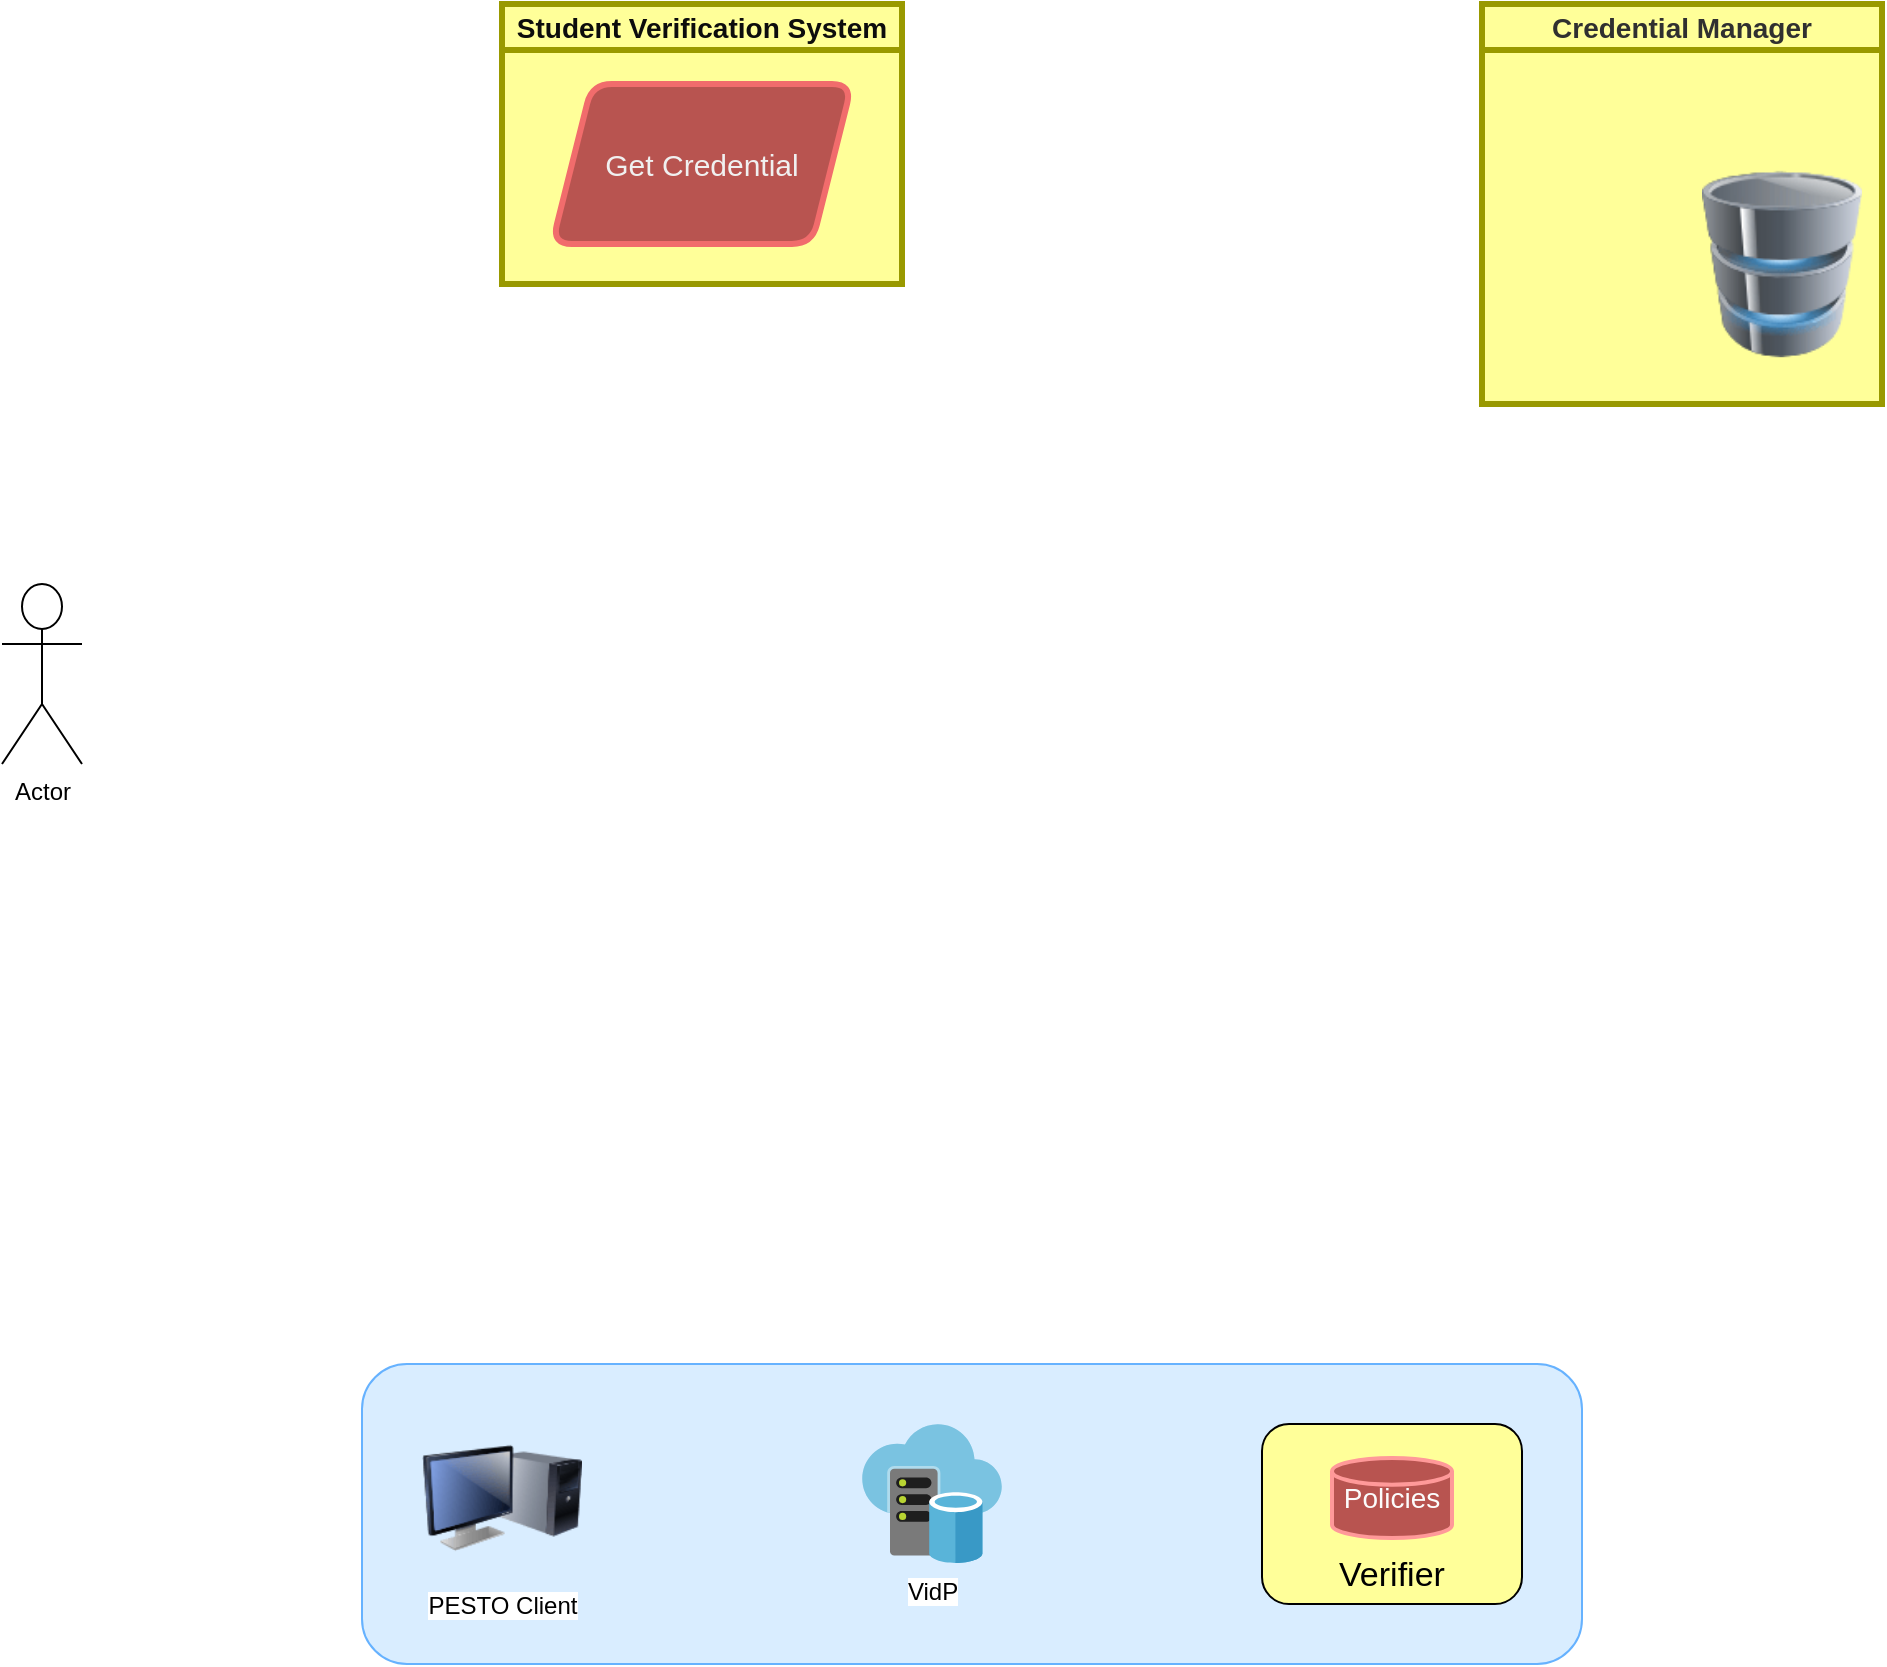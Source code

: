 <mxfile version="22.1.2" type="github">
  <diagram id="C5RBs43oDa-KdzZeNtuy" name="Page-1">
    <mxGraphModel dx="863" dy="777" grid="1" gridSize="10" guides="1" tooltips="1" connect="1" arrows="1" fold="1" page="1" pageScale="1" pageWidth="1169" pageHeight="1654" math="0" shadow="0">
      <root>
        <mxCell id="WIyWlLk6GJQsqaUBKTNV-0" />
        <mxCell id="WIyWlLk6GJQsqaUBKTNV-1" parent="WIyWlLk6GJQsqaUBKTNV-0" />
        <mxCell id="us27jVsJSp4dY-AdVtNz-0" value="Actor" style="shape=umlActor;verticalLabelPosition=bottom;verticalAlign=top;html=1;outlineConnect=0;shadow=0;align=center;" vertex="1" parent="WIyWlLk6GJQsqaUBKTNV-1">
          <mxGeometry x="80" y="450" width="40" height="90" as="geometry" />
        </mxCell>
        <mxCell id="us27jVsJSp4dY-AdVtNz-13" value="Student Verification System" style="swimlane;whiteSpace=wrap;html=1;fillColor=#FFFF99;gradientColor=none;swimlaneFillColor=#FFFF99;fontColor=#0D0D0D;fontSize=14;strokeColor=#999900;strokeWidth=3;" vertex="1" parent="WIyWlLk6GJQsqaUBKTNV-1">
          <mxGeometry x="330" y="160" width="200" height="140" as="geometry" />
        </mxCell>
        <mxCell id="us27jVsJSp4dY-AdVtNz-14" value="Get Credential" style="shape=parallelogram;perimeter=parallelogramPerimeter;fixedSize=1;strokeColor=#F16C6C;spacingBottom=0;labelBackgroundColor=none;labelBorderColor=none;whiteSpace=wrap;html=1;fillColor=#B85450;fontSize=15;strokeWidth=3;fontColor=#F0F0F0;perimeterSpacing=0;rounded=1;" vertex="1" parent="us27jVsJSp4dY-AdVtNz-13">
          <mxGeometry x="25" y="40" width="150" height="80" as="geometry" />
        </mxCell>
        <mxCell id="us27jVsJSp4dY-AdVtNz-15" value="" style="rounded=1;whiteSpace=wrap;html=1;fillColor=#D9EDFF;strokeColor=#66B2FF;" vertex="1" parent="WIyWlLk6GJQsqaUBKTNV-1">
          <mxGeometry x="260" y="840" width="610" height="150" as="geometry" />
        </mxCell>
        <mxCell id="us27jVsJSp4dY-AdVtNz-16" value="PESTO Client" style="image;html=1;image=img/lib/clip_art/computers/Monitor_Tower_128x128.png" vertex="1" parent="WIyWlLk6GJQsqaUBKTNV-1">
          <mxGeometry x="290" y="867" width="80" height="80" as="geometry" />
        </mxCell>
        <mxCell id="us27jVsJSp4dY-AdVtNz-18" value="VidP" style="image;sketch=0;aspect=fixed;html=1;points=[];align=center;fontSize=12;image=img/lib/mscae/Virtual_Datacenter.svg;" vertex="1" parent="WIyWlLk6GJQsqaUBKTNV-1">
          <mxGeometry x="510" y="870" width="70" height="70" as="geometry" />
        </mxCell>
        <mxCell id="us27jVsJSp4dY-AdVtNz-19" value="&lt;br&gt;&lt;br&gt;&lt;br&gt;Verifier" style="rounded=1;whiteSpace=wrap;html=1;glass=0;shadow=0;fontSize=17;fillColor=#FFFF99;" vertex="1" parent="WIyWlLk6GJQsqaUBKTNV-1">
          <mxGeometry x="710" y="870" width="130" height="90" as="geometry" />
        </mxCell>
        <mxCell id="us27jVsJSp4dY-AdVtNz-20" value="Policies" style="strokeWidth=2;html=1;shape=mxgraph.flowchart.database;whiteSpace=wrap;labelBackgroundColor=none;fontSize=14;fillColor=#B85450;strokeColor=#FF9999;fontColor=#FCFCFC;" vertex="1" parent="WIyWlLk6GJQsqaUBKTNV-1">
          <mxGeometry x="745" y="887" width="60" height="40" as="geometry" />
        </mxCell>
        <mxCell id="us27jVsJSp4dY-AdVtNz-21" value="Credential Manager" style="swimlane;whiteSpace=wrap;html=1;startSize=23;swimlaneFillColor=#FFFF99;fillColor=#FFFF99;strokeColor=#999900;fontColor=#303030;fontSize=14;labelBorderColor=none;strokeWidth=3;" vertex="1" parent="WIyWlLk6GJQsqaUBKTNV-1">
          <mxGeometry x="820" y="160" width="200" height="200" as="geometry" />
        </mxCell>
        <mxCell id="us27jVsJSp4dY-AdVtNz-22" value="" style="image;html=1;image=img/lib/clip_art/computers/Database_128x128.png" vertex="1" parent="us27jVsJSp4dY-AdVtNz-21">
          <mxGeometry x="110" y="80" width="80" height="100" as="geometry" />
        </mxCell>
      </root>
    </mxGraphModel>
  </diagram>
</mxfile>
